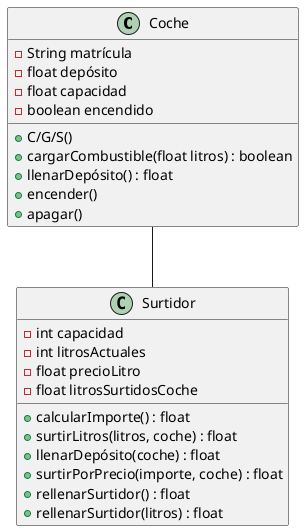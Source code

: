 @startuml
class Coche {
    - String matrícula
    - float depósito
    - float capacidad
    - boolean encendido

    + C/G/S()
    + cargarCombustible(float litros) : boolean
    + llenarDepósito() : float
    + encender()
    + apagar()
}
class Surtidor {
    - int capacidad
    - int litrosActuales
    - float precioLitro
    - float litrosSurtidosCoche

    + calcularImporte() : float
    + surtirLitros(litros, coche) : float
    + llenarDepósito(coche) : float
    + surtirPorPrecio(importe, coche) : float
    + rellenarSurtidor() : float
    + rellenarSurtidor(litros) : float
}
Surtidor -u- Coche

@enduml
